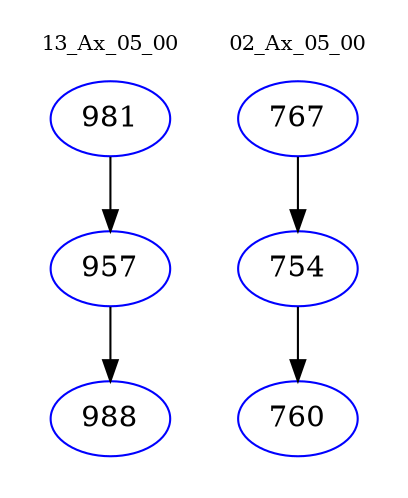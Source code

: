 digraph{
subgraph cluster_0 {
color = white
label = "13_Ax_05_00";
fontsize=10;
T0_981 [label="981", color="blue"]
T0_981 -> T0_957 [color="black"]
T0_957 [label="957", color="blue"]
T0_957 -> T0_988 [color="black"]
T0_988 [label="988", color="blue"]
}
subgraph cluster_1 {
color = white
label = "02_Ax_05_00";
fontsize=10;
T1_767 [label="767", color="blue"]
T1_767 -> T1_754 [color="black"]
T1_754 [label="754", color="blue"]
T1_754 -> T1_760 [color="black"]
T1_760 [label="760", color="blue"]
}
}
